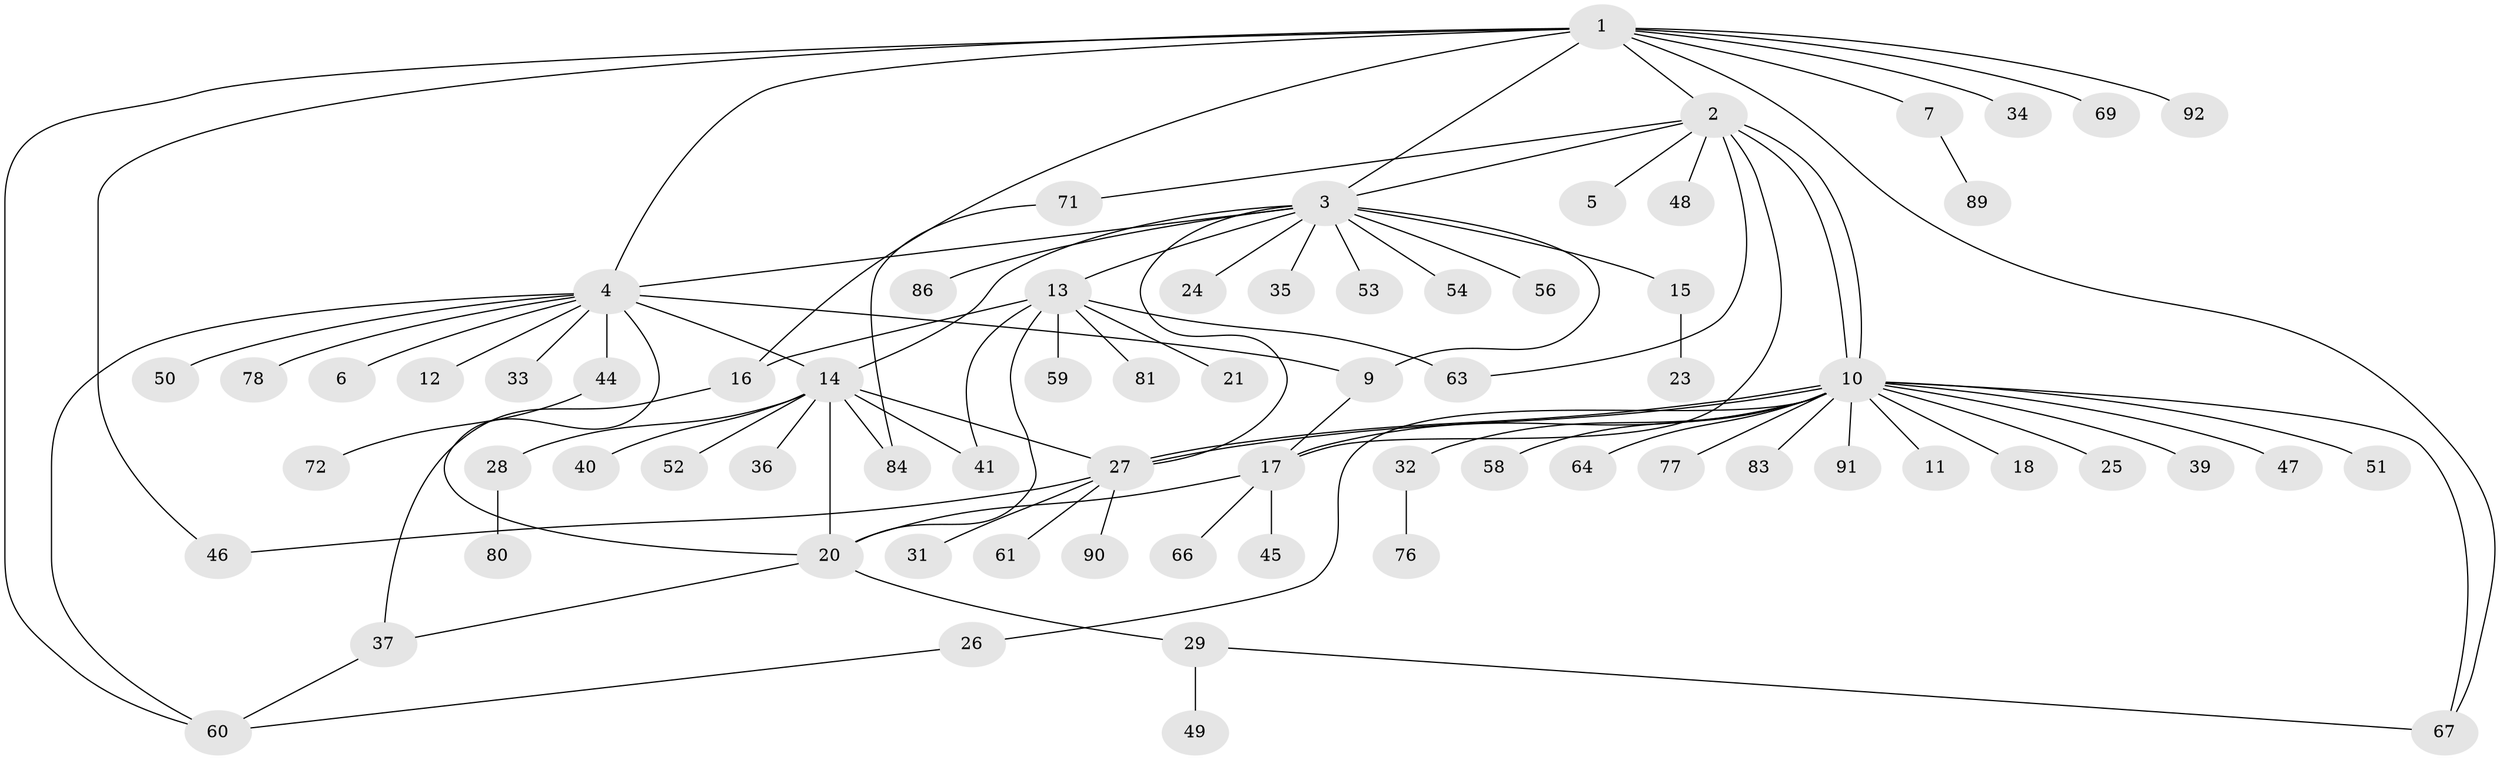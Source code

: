 // Generated by graph-tools (version 1.1) at 2025/23/03/03/25 07:23:50]
// undirected, 71 vertices, 94 edges
graph export_dot {
graph [start="1"]
  node [color=gray90,style=filled];
  1 [super="+19"];
  2 [super="+38"];
  3 [super="+8"];
  4 [super="+57"];
  5;
  6;
  7;
  9 [super="+65"];
  10 [super="+22"];
  11;
  12;
  13 [super="+55"];
  14 [super="+30"];
  15 [super="+75"];
  16 [super="+68"];
  17 [super="+42"];
  18;
  20 [super="+79"];
  21;
  23;
  24;
  25;
  26;
  27 [super="+88"];
  28;
  29;
  31;
  32;
  33;
  34;
  35;
  36;
  37 [super="+43"];
  39;
  40;
  41 [super="+62"];
  44;
  45;
  46 [super="+87"];
  47;
  48;
  49;
  50;
  51;
  52;
  53;
  54;
  56;
  58;
  59;
  60 [super="+73"];
  61 [super="+82"];
  63;
  64;
  66;
  67 [super="+70"];
  69;
  71 [super="+74"];
  72;
  76;
  77;
  78;
  80;
  81;
  83;
  84 [super="+85"];
  86;
  89;
  90;
  91;
  92;
  1 -- 2;
  1 -- 4 [weight=2];
  1 -- 7;
  1 -- 16;
  1 -- 46;
  1 -- 92;
  1 -- 34;
  1 -- 3;
  1 -- 69;
  1 -- 67;
  1 -- 60;
  2 -- 3;
  2 -- 5;
  2 -- 10 [weight=2];
  2 -- 10;
  2 -- 48;
  2 -- 71;
  2 -- 63;
  2 -- 17;
  3 -- 4;
  3 -- 9;
  3 -- 13;
  3 -- 24;
  3 -- 35;
  3 -- 53;
  3 -- 54;
  3 -- 56;
  3 -- 86;
  3 -- 27;
  3 -- 15;
  3 -- 14;
  4 -- 6;
  4 -- 9;
  4 -- 12;
  4 -- 14;
  4 -- 20;
  4 -- 33;
  4 -- 44;
  4 -- 50;
  4 -- 78;
  4 -- 60;
  7 -- 89;
  9 -- 17;
  10 -- 11;
  10 -- 17;
  10 -- 18;
  10 -- 25;
  10 -- 26;
  10 -- 27;
  10 -- 27;
  10 -- 32;
  10 -- 39;
  10 -- 47;
  10 -- 51;
  10 -- 58;
  10 -- 64;
  10 -- 67;
  10 -- 77;
  10 -- 83;
  10 -- 91;
  13 -- 16;
  13 -- 20;
  13 -- 21;
  13 -- 59;
  13 -- 63 [weight=2];
  13 -- 81;
  13 -- 41;
  14 -- 28;
  14 -- 36;
  14 -- 40;
  14 -- 20;
  14 -- 52;
  14 -- 84;
  14 -- 41;
  14 -- 27;
  15 -- 23;
  16 -- 37;
  17 -- 20;
  17 -- 45;
  17 -- 66;
  20 -- 29;
  20 -- 37;
  26 -- 60;
  27 -- 31;
  27 -- 61;
  27 -- 90;
  27 -- 46;
  28 -- 80;
  29 -- 49;
  29 -- 67;
  32 -- 76;
  37 -- 60;
  44 -- 72;
  71 -- 84;
}
